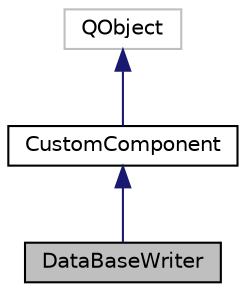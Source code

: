 digraph "DataBaseWriter"
{
 // LATEX_PDF_SIZE
  edge [fontname="Helvetica",fontsize="10",labelfontname="Helvetica",labelfontsize="10"];
  node [fontname="Helvetica",fontsize="10",shape=record];
  Node1 [label="DataBaseWriter",height=0.2,width=0.4,color="black", fillcolor="grey75", style="filled", fontcolor="black",tooltip="Провайдер базы данных"];
  Node2 -> Node1 [dir="back",color="midnightblue",fontsize="10",style="solid",fontname="Helvetica"];
  Node2 [label="CustomComponent",height=0.2,width=0.4,color="black", fillcolor="white", style="filled",URL="$class_custom_component.html",tooltip="Базовый класс для создания компонентов программы"];
  Node3 -> Node2 [dir="back",color="midnightblue",fontsize="10",style="solid",fontname="Helvetica"];
  Node3 [label="QObject",height=0.2,width=0.4,color="grey75", fillcolor="white", style="filled",tooltip=" "];
}
